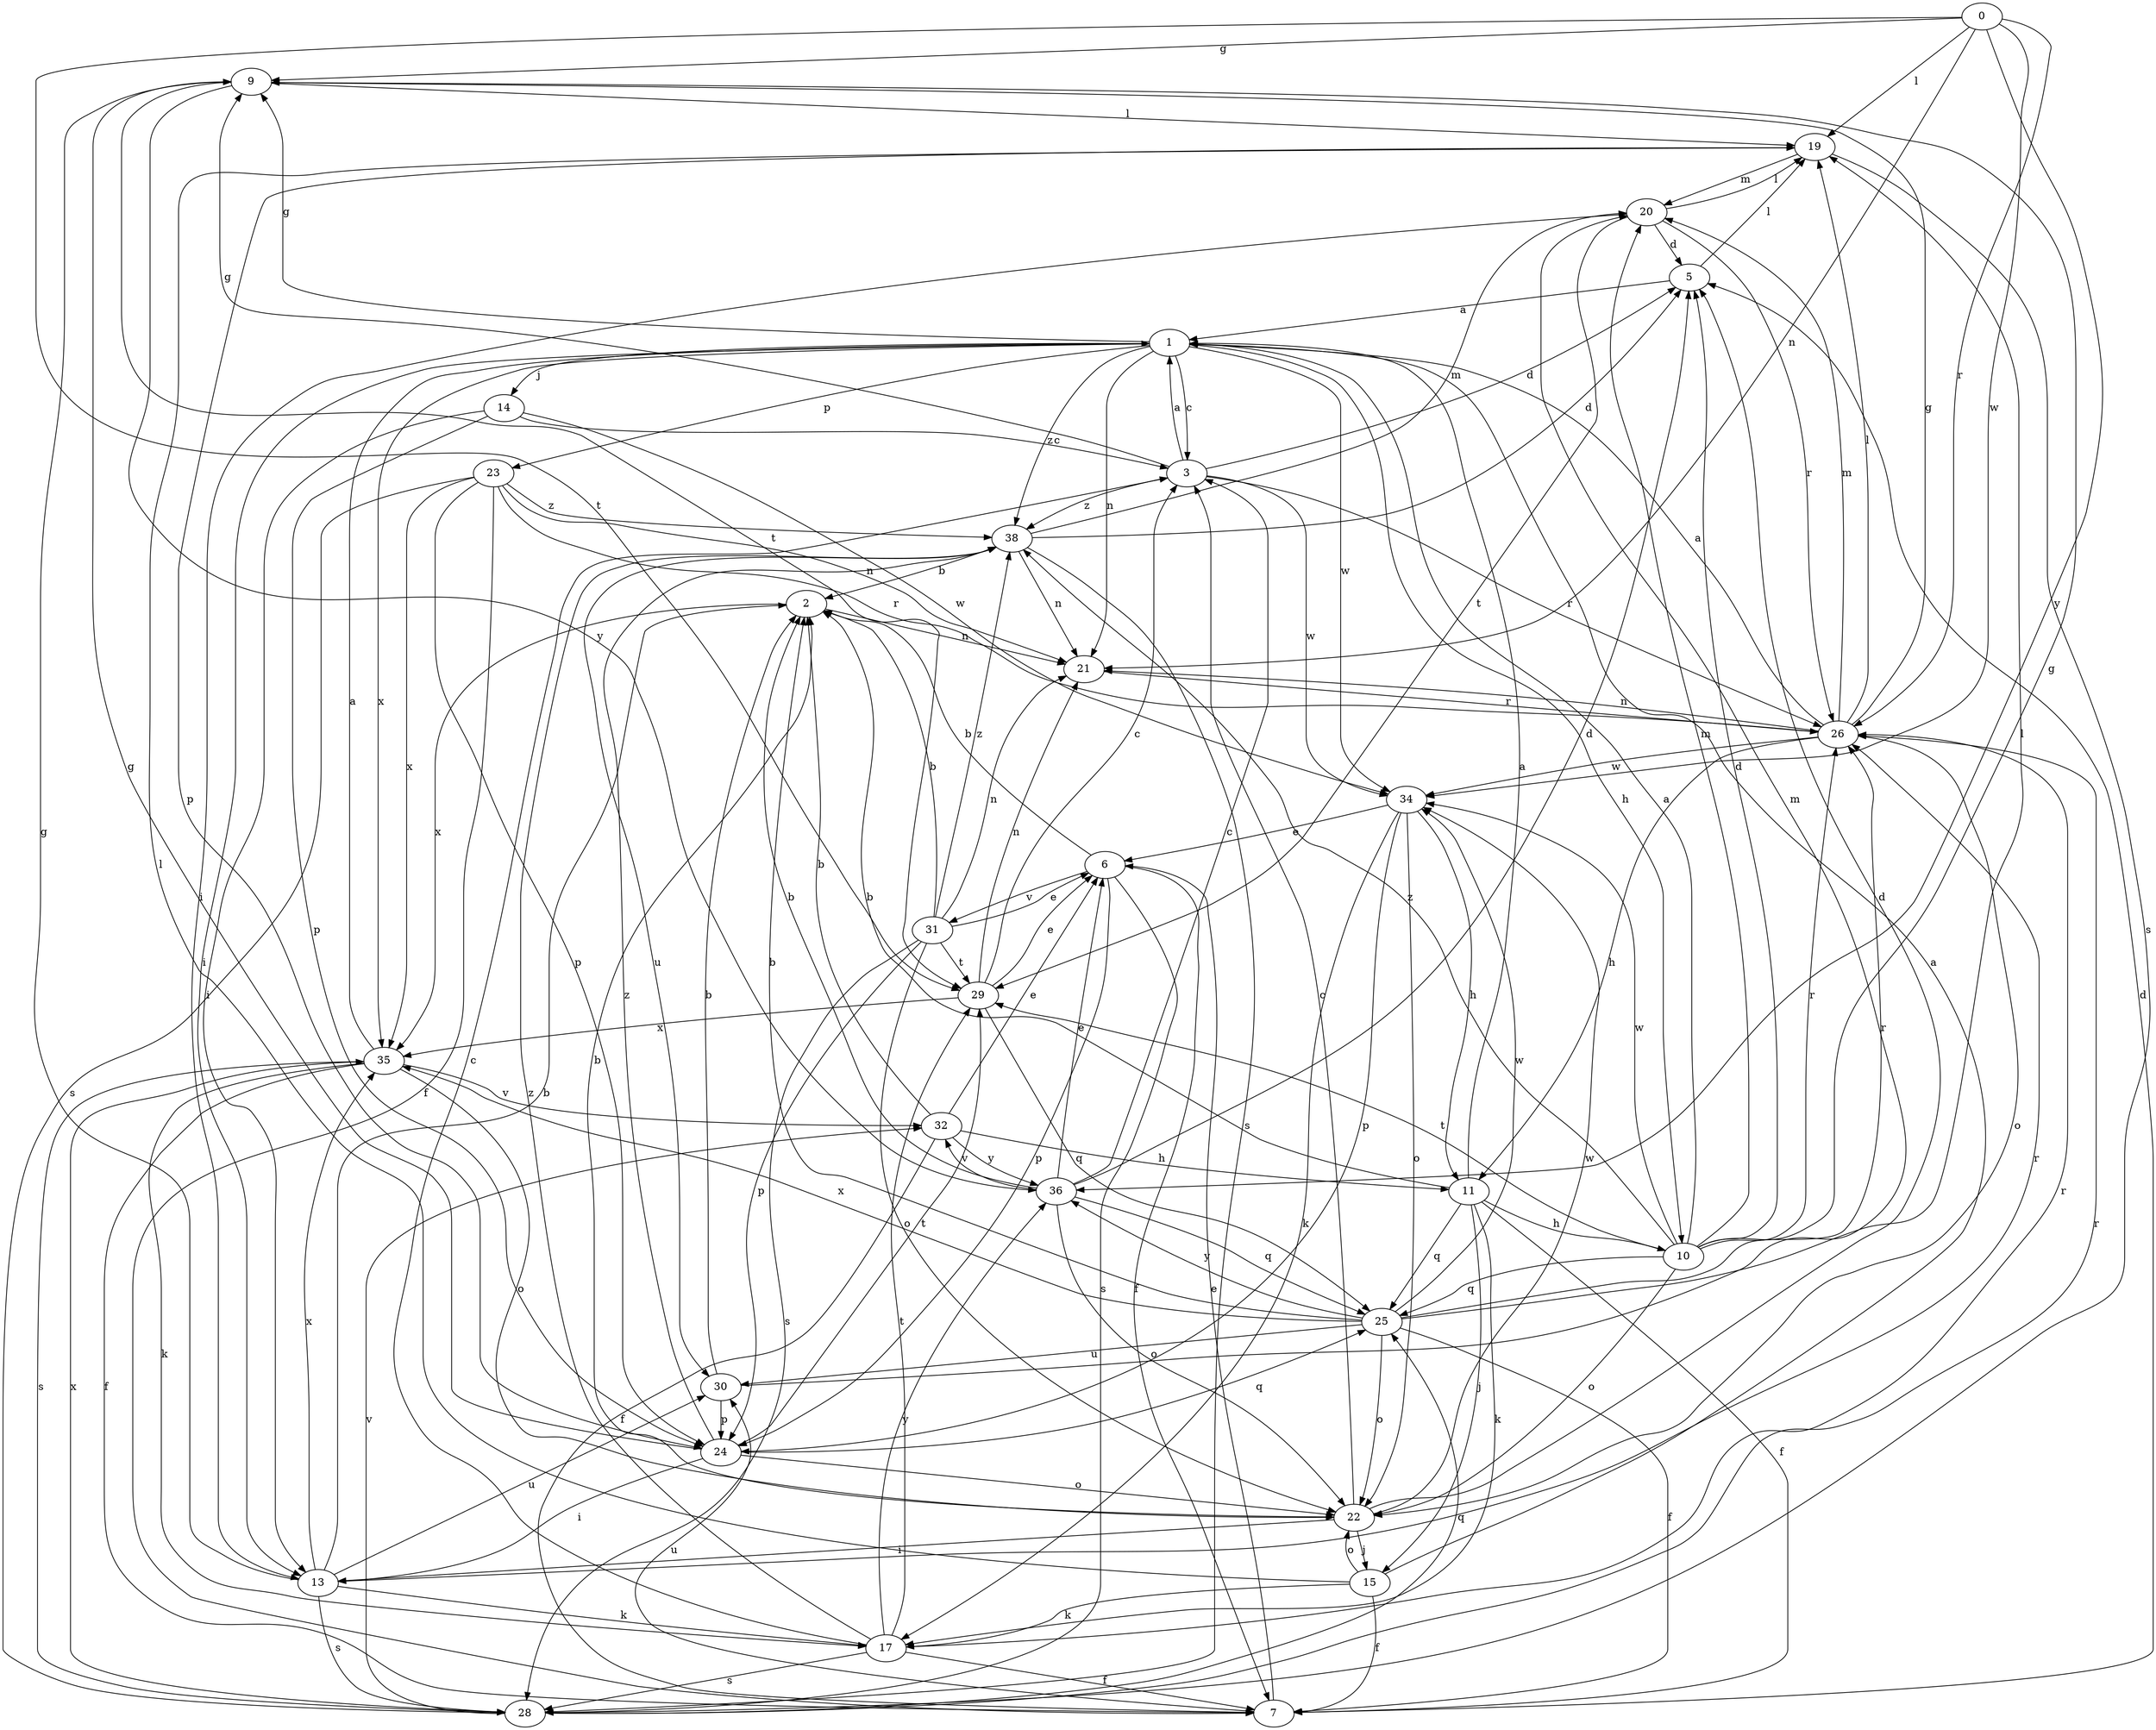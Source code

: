 strict digraph  {
0;
1;
2;
3;
5;
6;
7;
9;
10;
11;
13;
14;
15;
17;
19;
20;
21;
22;
23;
24;
25;
26;
28;
29;
30;
31;
32;
34;
35;
36;
38;
0 -> 9  [label=g];
0 -> 19  [label=l];
0 -> 21  [label=n];
0 -> 26  [label=r];
0 -> 29  [label=t];
0 -> 34  [label=w];
0 -> 36  [label=y];
1 -> 3  [label=c];
1 -> 9  [label=g];
1 -> 10  [label=h];
1 -> 13  [label=i];
1 -> 14  [label=j];
1 -> 21  [label=n];
1 -> 23  [label=p];
1 -> 34  [label=w];
1 -> 35  [label=x];
1 -> 38  [label=z];
2 -> 21  [label=n];
2 -> 35  [label=x];
3 -> 1  [label=a];
3 -> 5  [label=d];
3 -> 9  [label=g];
3 -> 26  [label=r];
3 -> 34  [label=w];
3 -> 38  [label=z];
5 -> 1  [label=a];
5 -> 19  [label=l];
6 -> 2  [label=b];
6 -> 7  [label=f];
6 -> 24  [label=p];
6 -> 28  [label=s];
6 -> 31  [label=v];
7 -> 5  [label=d];
7 -> 6  [label=e];
7 -> 30  [label=u];
9 -> 19  [label=l];
9 -> 29  [label=t];
9 -> 36  [label=y];
10 -> 1  [label=a];
10 -> 5  [label=d];
10 -> 9  [label=g];
10 -> 20  [label=m];
10 -> 22  [label=o];
10 -> 25  [label=q];
10 -> 26  [label=r];
10 -> 29  [label=t];
10 -> 34  [label=w];
10 -> 38  [label=z];
11 -> 1  [label=a];
11 -> 2  [label=b];
11 -> 7  [label=f];
11 -> 10  [label=h];
11 -> 15  [label=j];
11 -> 17  [label=k];
11 -> 25  [label=q];
13 -> 2  [label=b];
13 -> 9  [label=g];
13 -> 17  [label=k];
13 -> 26  [label=r];
13 -> 28  [label=s];
13 -> 30  [label=u];
13 -> 35  [label=x];
14 -> 3  [label=c];
14 -> 13  [label=i];
14 -> 24  [label=p];
14 -> 34  [label=w];
15 -> 1  [label=a];
15 -> 7  [label=f];
15 -> 17  [label=k];
15 -> 19  [label=l];
15 -> 22  [label=o];
17 -> 3  [label=c];
17 -> 7  [label=f];
17 -> 26  [label=r];
17 -> 28  [label=s];
17 -> 29  [label=t];
17 -> 36  [label=y];
17 -> 38  [label=z];
19 -> 20  [label=m];
19 -> 24  [label=p];
19 -> 28  [label=s];
20 -> 5  [label=d];
20 -> 13  [label=i];
20 -> 19  [label=l];
20 -> 26  [label=r];
20 -> 29  [label=t];
21 -> 26  [label=r];
22 -> 2  [label=b];
22 -> 3  [label=c];
22 -> 5  [label=d];
22 -> 13  [label=i];
22 -> 15  [label=j];
22 -> 34  [label=w];
23 -> 7  [label=f];
23 -> 21  [label=n];
23 -> 24  [label=p];
23 -> 26  [label=r];
23 -> 28  [label=s];
23 -> 35  [label=x];
23 -> 38  [label=z];
24 -> 9  [label=g];
24 -> 13  [label=i];
24 -> 22  [label=o];
24 -> 25  [label=q];
24 -> 29  [label=t];
24 -> 38  [label=z];
25 -> 2  [label=b];
25 -> 7  [label=f];
25 -> 19  [label=l];
25 -> 22  [label=o];
25 -> 26  [label=r];
25 -> 30  [label=u];
25 -> 34  [label=w];
25 -> 35  [label=x];
25 -> 36  [label=y];
26 -> 1  [label=a];
26 -> 9  [label=g];
26 -> 11  [label=h];
26 -> 19  [label=l];
26 -> 20  [label=m];
26 -> 21  [label=n];
26 -> 22  [label=o];
26 -> 34  [label=w];
28 -> 25  [label=q];
28 -> 26  [label=r];
28 -> 32  [label=v];
28 -> 35  [label=x];
29 -> 3  [label=c];
29 -> 6  [label=e];
29 -> 21  [label=n];
29 -> 25  [label=q];
29 -> 35  [label=x];
30 -> 2  [label=b];
30 -> 20  [label=m];
30 -> 24  [label=p];
31 -> 2  [label=b];
31 -> 6  [label=e];
31 -> 21  [label=n];
31 -> 22  [label=o];
31 -> 24  [label=p];
31 -> 28  [label=s];
31 -> 29  [label=t];
31 -> 38  [label=z];
32 -> 2  [label=b];
32 -> 6  [label=e];
32 -> 7  [label=f];
32 -> 11  [label=h];
32 -> 36  [label=y];
34 -> 6  [label=e];
34 -> 11  [label=h];
34 -> 17  [label=k];
34 -> 22  [label=o];
34 -> 24  [label=p];
35 -> 1  [label=a];
35 -> 7  [label=f];
35 -> 17  [label=k];
35 -> 22  [label=o];
35 -> 28  [label=s];
35 -> 32  [label=v];
36 -> 2  [label=b];
36 -> 3  [label=c];
36 -> 5  [label=d];
36 -> 6  [label=e];
36 -> 22  [label=o];
36 -> 25  [label=q];
36 -> 32  [label=v];
38 -> 2  [label=b];
38 -> 5  [label=d];
38 -> 20  [label=m];
38 -> 21  [label=n];
38 -> 28  [label=s];
38 -> 30  [label=u];
}
